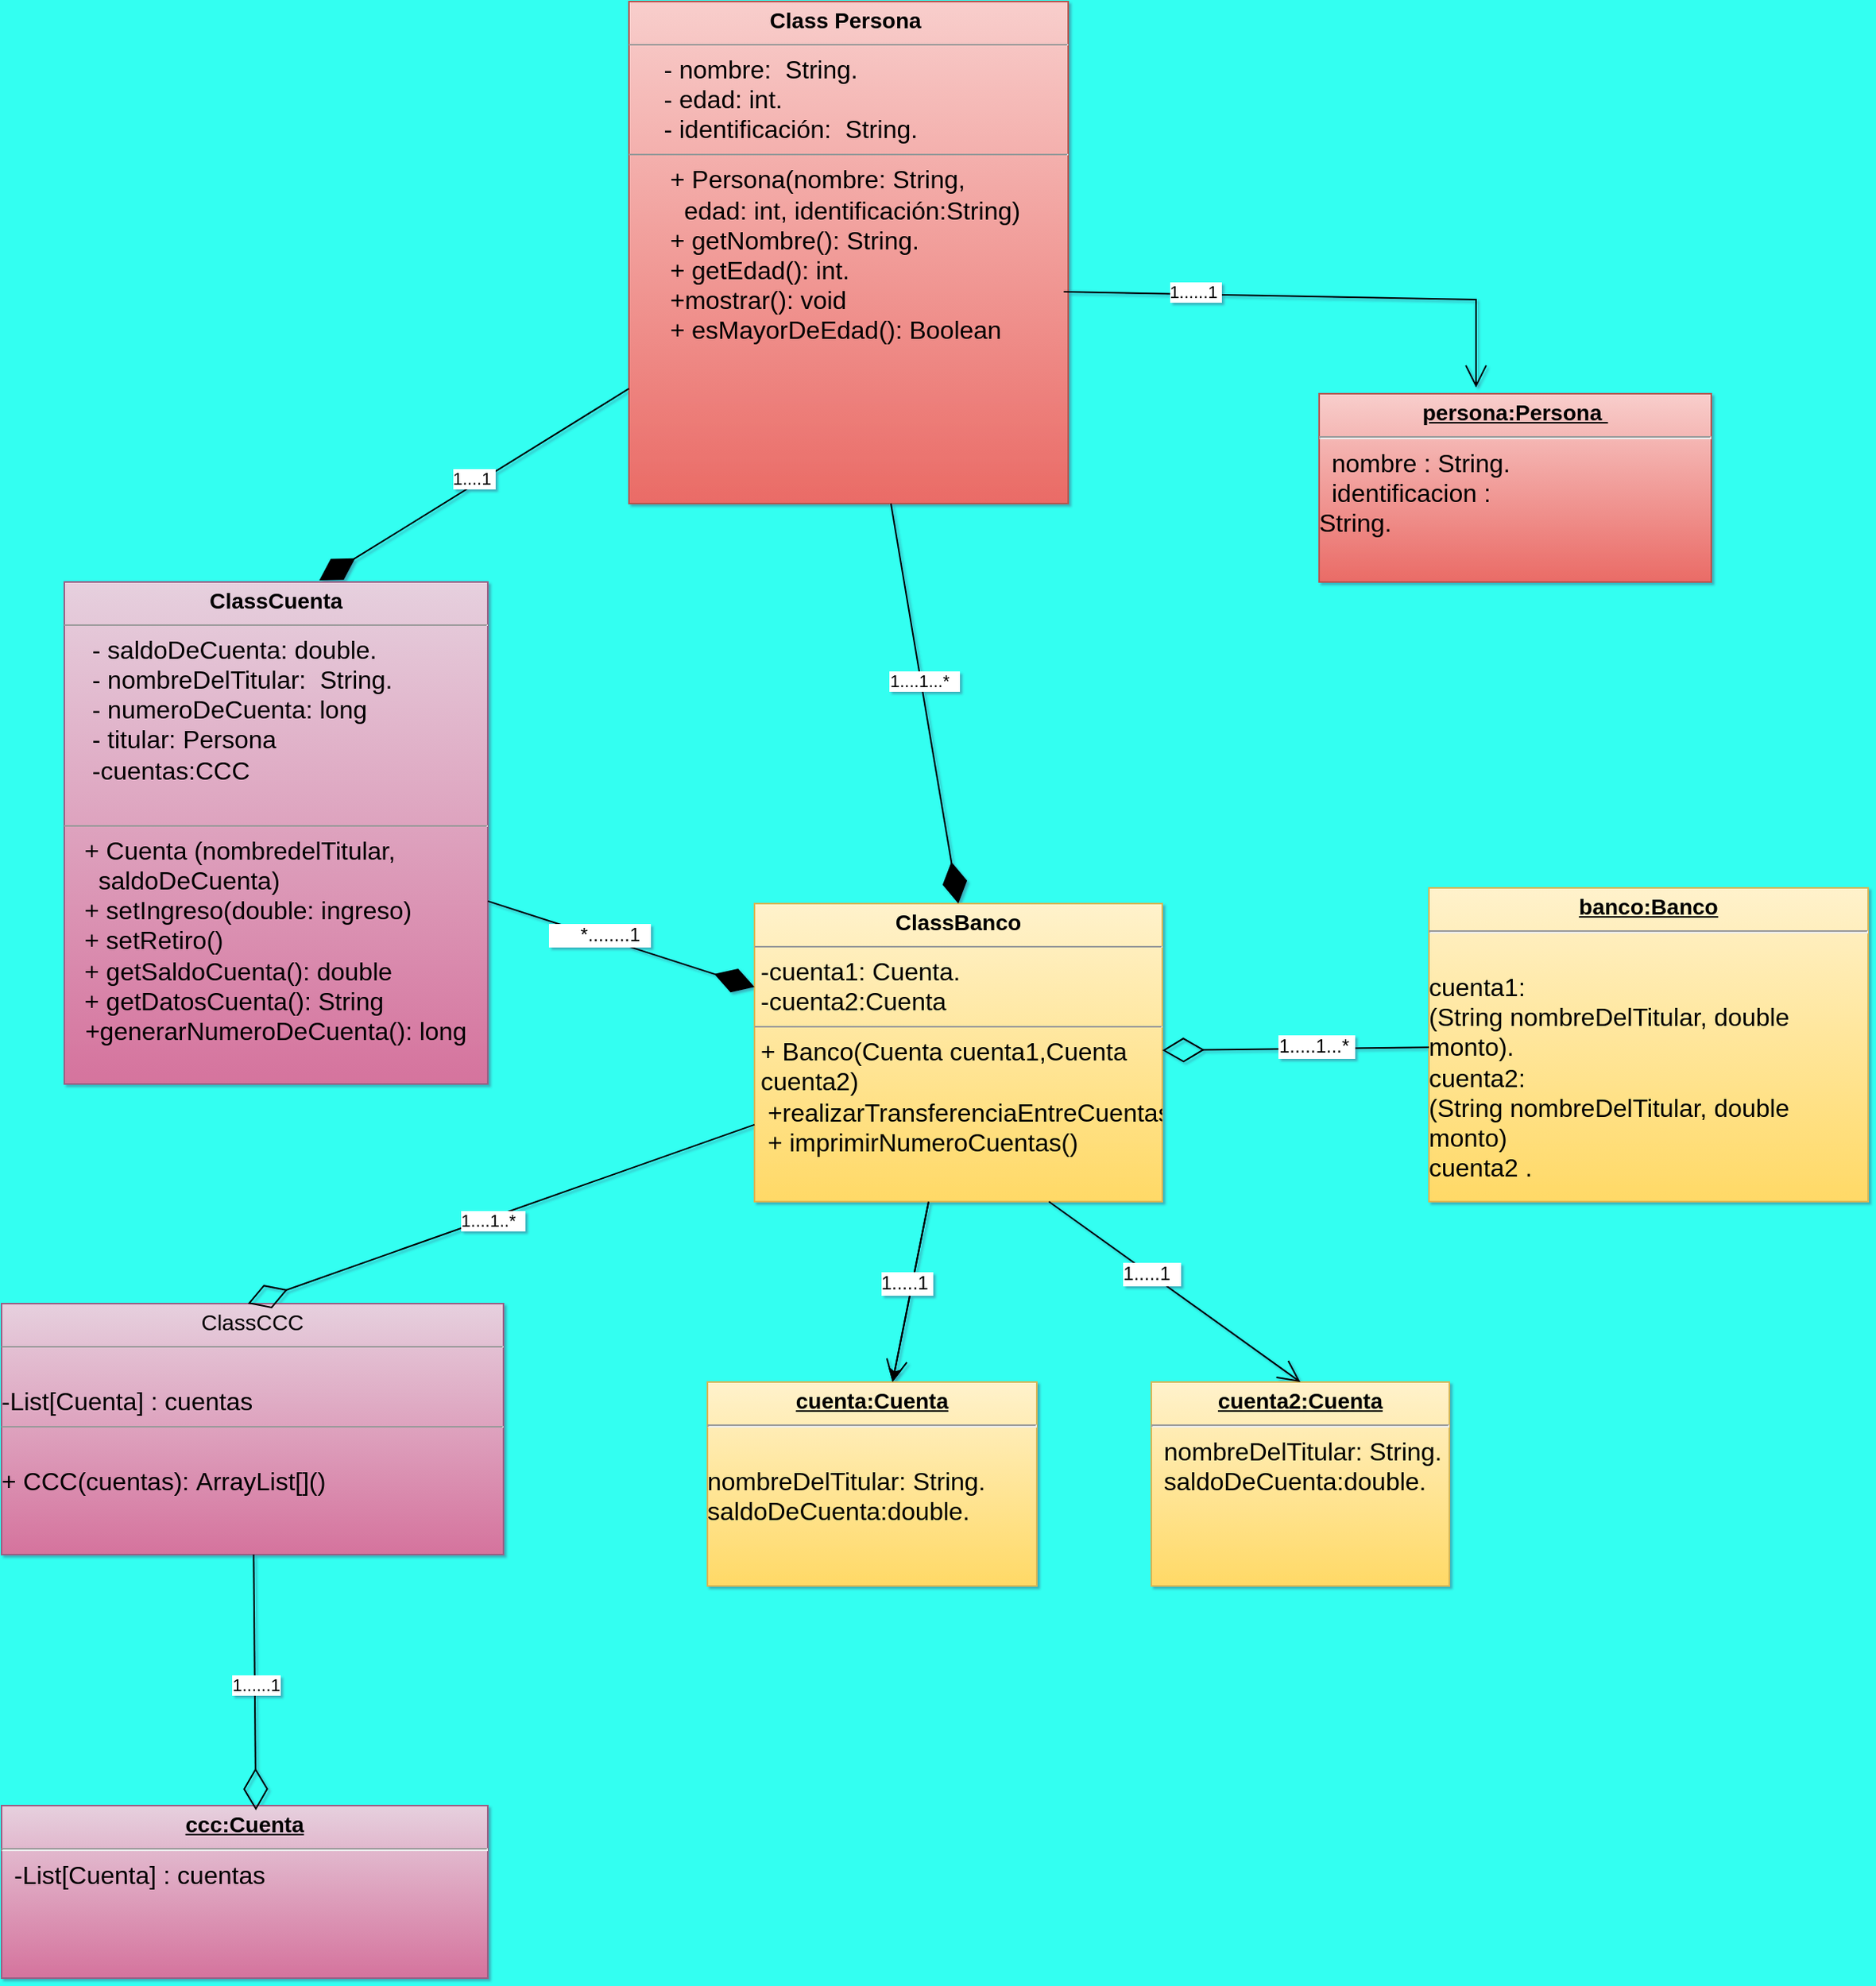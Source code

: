 <mxfile version="21.6.8" type="github">
  <diagram name="Página-1" id="ZipFY7_jd9I5HUY0kSOT">
    <mxGraphModel dx="2694" dy="3081" grid="1" gridSize="10" guides="1" tooltips="1" connect="1" arrows="1" fold="1" page="1" pageScale="1" pageWidth="827" pageHeight="1169" background="#33fff1" math="0" shadow="1">
      <root>
        <mxCell id="0" />
        <mxCell id="1" parent="0" />
        <mxCell id="sXatGcubONKIxM2o4ZcS-1" value="&lt;p style=&quot;margin:0px;margin-top:4px;text-align:center;&quot;&gt;&lt;b&gt;&lt;font style=&quot;font-size: 14px;&quot;&gt;Class Persona&amp;nbsp;&lt;/font&gt;&lt;/b&gt;&lt;/p&gt;&lt;hr size=&quot;1&quot;&gt;&lt;font size=&quot;3&quot;&gt;&amp;nbsp; &amp;nbsp; &amp;nbsp;- nombre&lt;span style=&quot;background-color: initial;&quot;&gt;:&amp;nbsp;&lt;/span&gt;&amp;nbsp;String.&lt;br&gt;&amp;nbsp; &amp;nbsp; &amp;nbsp;- edad: int.&lt;br&gt;&amp;nbsp; &amp;nbsp; &amp;nbsp;- identificación:&amp;nbsp;&amp;nbsp;String.&lt;br&gt;&lt;/font&gt;&lt;hr size=&quot;1&quot;&gt;&lt;p style=&quot;margin:0px;margin-left:4px;&quot;&gt;&lt;font size=&quot;3&quot;&gt;&amp;nbsp; &amp;nbsp; &amp;nbsp;+ Persona(nombre: String,&amp;nbsp; &amp;nbsp; &amp;nbsp; &amp;nbsp; &amp;nbsp; &amp;nbsp; &amp;nbsp; &amp;nbsp; &amp;nbsp; &amp;nbsp; &amp;nbsp;edad: int, identificación:String)&amp;nbsp;&lt;/font&gt;&lt;/p&gt;&lt;p style=&quot;margin:0px;margin-left:4px;&quot;&gt;&lt;font size=&quot;3&quot;&gt;&amp;nbsp; &amp;nbsp; &amp;nbsp;+ getNombre(): String.&lt;/font&gt;&lt;/p&gt;&lt;p style=&quot;margin:0px;margin-left:4px;&quot;&gt;&lt;font size=&quot;3&quot;&gt;&amp;nbsp; &amp;nbsp; &amp;nbsp;+ getEdad(): int.&amp;nbsp;&lt;/font&gt;&lt;/p&gt;&lt;p style=&quot;margin:0px;margin-left:4px;&quot;&gt;&lt;font size=&quot;3&quot;&gt;&amp;nbsp; &amp;nbsp; &amp;nbsp;+mostrar(): void&amp;nbsp;&lt;/font&gt;&lt;/p&gt;&lt;p style=&quot;margin:0px;margin-left:4px;&quot;&gt;&lt;font size=&quot;3&quot;&gt;&amp;nbsp; &amp;nbsp; &amp;nbsp;+ esMayorDeEdad(): Boolean&amp;nbsp;&lt;/font&gt;&lt;/p&gt;" style="verticalAlign=top;align=left;overflow=fill;fontSize=12;fontFamily=Helvetica;html=1;whiteSpace=wrap;fillColor=#f8cecc;gradientColor=#ea6b66;strokeColor=#b85450;" parent="1" vertex="1">
          <mxGeometry x="-110" y="-2110" width="280" height="320" as="geometry" />
        </mxCell>
        <mxCell id="sXatGcubONKIxM2o4ZcS-2" value="&lt;p style=&quot;margin:0px;margin-top:4px;text-align:center;&quot;&gt;&lt;b&gt;&lt;font style=&quot;font-size: 14px;&quot;&gt;Class&lt;span style=&quot;background-color: initial;&quot;&gt;Cuenta&lt;/span&gt;&lt;/font&gt;&lt;/b&gt;&lt;/p&gt;&lt;hr size=&quot;1&quot;&gt;&lt;font size=&quot;3&quot;&gt;&amp;nbsp; &amp;nbsp; - saldoDeCuenta:&amp;nbsp;double.&lt;br&gt;&amp;nbsp; &amp;nbsp; -&amp;nbsp;nombreDelTitular:&amp;nbsp; String.&lt;br&gt;&amp;nbsp; &amp;nbsp; -&amp;nbsp;numeroDeCuenta: long&lt;br&gt;&amp;nbsp; &amp;nbsp; - titular: Persona&lt;br&gt;&amp;nbsp; &amp;nbsp; -cuentas:CCC&lt;span style=&quot;background-color: initial;&quot;&gt;&lt;br&gt;&lt;/span&gt;&lt;br&gt;&lt;/font&gt;&lt;hr size=&quot;1&quot;&gt;&lt;p style=&quot;margin:0px;margin-left:4px;&quot;&gt;&lt;font size=&quot;3&quot;&gt;&amp;nbsp; + Cuenta (nombredelTitular,&amp;nbsp; &amp;nbsp; &amp;nbsp; &amp;nbsp; &amp;nbsp; &amp;nbsp; &amp;nbsp; &amp;nbsp; &amp;nbsp; saldoDeCuenta)&lt;/font&gt;&lt;/p&gt;&lt;p style=&quot;margin:0px;margin-left:4px;&quot;&gt;&lt;font size=&quot;3&quot;&gt;&amp;nbsp; + setIngreso(&lt;/font&gt;&lt;font style=&quot;background-color: initial;&quot; size=&quot;3&quot;&gt;double: ingreso&lt;/font&gt;&lt;font style=&quot;background-color: initial;&quot; size=&quot;3&quot;&gt;)&amp;nbsp; &amp;nbsp; &amp;nbsp; &amp;nbsp;&lt;/font&gt;&lt;/p&gt;&lt;p style=&quot;margin:0px;margin-left:4px;&quot;&gt;&lt;font size=&quot;3&quot;&gt;&amp;nbsp; + setRetiro()&amp;nbsp; &amp;nbsp; &amp;nbsp; &amp;nbsp;&amp;nbsp;&lt;/font&gt;&lt;/p&gt;&lt;p style=&quot;margin:0px;margin-left:4px;&quot;&gt;&lt;span style=&quot;background-color: initial;&quot;&gt;&lt;font size=&quot;3&quot;&gt;&amp;nbsp; + getSaldoCuenta(): double&amp;nbsp;&amp;nbsp;&lt;/font&gt;&lt;/span&gt;&lt;/p&gt;&lt;p style=&quot;margin:0px;margin-left:4px;&quot;&gt;&lt;span style=&quot;background-color: initial;&quot;&gt;&lt;font size=&quot;3&quot;&gt;&amp;nbsp; + getDatosCuenta(): String&amp;nbsp;&lt;/font&gt;&lt;/span&gt;&lt;/p&gt;&lt;font size=&quot;3&quot;&gt;&amp;nbsp; &amp;nbsp;+generarNumeroDeCuenta(): long&lt;/font&gt;" style="verticalAlign=top;align=left;overflow=fill;fontSize=12;fontFamily=Helvetica;html=1;whiteSpace=wrap;fillColor=#e6d0de;strokeColor=#996185;gradientColor=#d5739d;" parent="1" vertex="1">
          <mxGeometry x="-470" y="-1740" width="270" height="320" as="geometry" />
        </mxCell>
        <mxCell id="aI8nhUoXIS2r9gopvmky-82" value="" style="edgeStyle=none;rounded=0;orthogonalLoop=1;jettySize=auto;html=1;" parent="1" source="sXatGcubONKIxM2o4ZcS-3" target="sXatGcubONKIxM2o4ZcS-4" edge="1">
          <mxGeometry relative="1" as="geometry" />
        </mxCell>
        <mxCell id="sXatGcubONKIxM2o4ZcS-3" value="&lt;p style=&quot;margin:0px;margin-top:4px;text-align:center;&quot;&gt;&lt;b&gt;&lt;font style=&quot;font-size: 14px;&quot;&gt;ClassBanco&lt;/font&gt;&lt;/b&gt;&lt;/p&gt;&lt;hr size=&quot;1&quot;&gt;&lt;p style=&quot;margin:0px;margin-left:4px;&quot;&gt;&lt;font size=&quot;3&quot;&gt;-cuenta1:&amp;nbsp;Cuenta.&lt;/font&gt;&lt;/p&gt;&lt;p style=&quot;margin:0px;margin-left:4px;&quot;&gt;&lt;font size=&quot;3&quot;&gt;-cuenta2:Cuenta&lt;br&gt;&lt;/font&gt;&lt;/p&gt;&lt;hr size=&quot;1&quot;&gt;&lt;p style=&quot;margin:0px;margin-left:4px;&quot;&gt;&lt;font size=&quot;3&quot;&gt;+ Banco(Cuenta cuenta1,Cuenta cuenta2)&amp;nbsp; &amp;nbsp; &amp;nbsp;&lt;span style=&quot;background-color: initial;&quot;&gt;&amp;nbsp; &amp;nbsp; &amp;nbsp; &amp;nbsp; &amp;nbsp; &amp;nbsp; &amp;nbsp; &amp;nbsp;+realizarTransferenciaEntreCuentas(...)&amp;nbsp; &lt;/span&gt;&lt;span style=&quot;background-color: initial;&quot;&gt;&amp;nbsp;+ imprimirNumeroCuentas()&amp;nbsp;&lt;/span&gt;&lt;/font&gt;&lt;/p&gt;" style="verticalAlign=top;align=left;overflow=fill;fontSize=12;fontFamily=Helvetica;html=1;whiteSpace=wrap;fillColor=#fff2cc;strokeColor=#d6b656;gradientColor=#ffd966;" parent="1" vertex="1">
          <mxGeometry x="-30" y="-1535" width="260" height="190" as="geometry" />
        </mxCell>
        <mxCell id="sXatGcubONKIxM2o4ZcS-4" value="&lt;p style=&quot;margin:0px;margin-top:4px;text-align:center;text-decoration:underline;&quot;&gt;&lt;b&gt;&lt;font style=&quot;font-size: 14px;&quot;&gt;cuenta:Cuenta&lt;/font&gt;&lt;/b&gt;&lt;/p&gt;&lt;hr&gt;&lt;p style=&quot;margin:0px;margin-left:8px;&quot;&gt;&lt;font size=&quot;3&quot;&gt;&lt;br&gt;&lt;/font&gt;&lt;/p&gt;&lt;font size=&quot;3&quot;&gt;nombreDelTitular:&amp;nbsp;String.&lt;br&gt;saldoDeCuenta:double.&lt;/font&gt;" style="verticalAlign=top;align=left;overflow=fill;fontSize=12;fontFamily=Helvetica;html=1;whiteSpace=wrap;fillColor=#fff2cc;strokeColor=#d6b656;gradientColor=#ffd966;" parent="1" vertex="1">
          <mxGeometry x="-60" y="-1230" width="210" height="130" as="geometry" />
        </mxCell>
        <mxCell id="sXatGcubONKIxM2o4ZcS-5" value="&lt;p style=&quot;margin:0px;margin-top:4px;text-align:center;text-decoration:underline;&quot;&gt;&lt;b&gt;&lt;font style=&quot;font-size: 14px;&quot;&gt;persona:Persona&amp;nbsp;&lt;/font&gt;&lt;/b&gt;&lt;/p&gt;&lt;hr&gt;&lt;p style=&quot;margin:0px;margin-left:8px;&quot;&gt;&lt;font size=&quot;3&quot;&gt;nombre : String.&lt;br&gt;&lt;/font&gt;&lt;/p&gt;&lt;p style=&quot;margin:0px;margin-left:8px;&quot;&gt;&lt;span style=&quot;background-color: initial;&quot;&gt;&lt;font size=&quot;3&quot;&gt;identificacion :&lt;/font&gt;&lt;/span&gt;&lt;/p&gt;&lt;font size=&quot;3&quot;&gt;String.&lt;/font&gt;" style="verticalAlign=top;align=left;overflow=fill;fontSize=12;fontFamily=Helvetica;html=1;whiteSpace=wrap;fillColor=#f8cecc;gradientColor=#ea6b66;strokeColor=#b85450;" parent="1" vertex="1">
          <mxGeometry x="330" y="-1860" width="250" height="120" as="geometry" />
        </mxCell>
        <mxCell id="aI8nhUoXIS2r9gopvmky-1" value="&lt;p style=&quot;margin:0px;margin-top:4px;text-align:center;text-decoration:underline;&quot;&gt;&lt;b&gt;&lt;font style=&quot;font-size: 14px;&quot;&gt;ccc:Cuenta&lt;/font&gt;&lt;/b&gt;&lt;/p&gt;&lt;hr&gt;&lt;p style=&quot;margin:0px;margin-left:8px;&quot;&gt;&lt;font size=&quot;3&quot;&gt;-List[Cuenta] : cuentas&lt;/font&gt;&lt;br&gt;&lt;/p&gt;" style="verticalAlign=top;align=left;overflow=fill;fontSize=12;fontFamily=Helvetica;html=1;whiteSpace=wrap;fillColor=#e6d0de;gradientColor=#d5739d;strokeColor=#996185;" parent="1" vertex="1">
          <mxGeometry x="-510" y="-960" width="310" height="110" as="geometry" />
        </mxCell>
        <mxCell id="aI8nhUoXIS2r9gopvmky-3" value="&lt;p style=&quot;margin:0px;margin-top:4px;text-align:center;text-decoration:underline;&quot;&gt;&lt;b&gt;&lt;font style=&quot;font-size: 14px;&quot;&gt;cuenta2:Cuenta&lt;/font&gt;&lt;/b&gt;&lt;/p&gt;&lt;hr&gt;&lt;p style=&quot;margin:0px;margin-left:8px;&quot;&gt;&lt;font size=&quot;3&quot;&gt;nombreDelTitular:&amp;nbsp;String.&lt;br style=&quot;--tw-border-spacing-x: 0; --tw-border-spacing-y: 0; --tw-translate-x: 0; --tw-translate-y: 0; --tw-rotate: 0; --tw-skew-x: 0; --tw-skew-y: 0; --tw-scale-x: 1; --tw-scale-y: 1; --tw-pan-x: ; --tw-pan-y: ; --tw-pinch-zoom: ; --tw-scroll-snap-strictness: proximity; --tw-ordinal: ; --tw-slashed-zero: ; --tw-numeric-figure: ; --tw-numeric-spacing: ; --tw-numeric-fraction: ; --tw-ring-inset: ; --tw-ring-offset-width: 0px; --tw-ring-offset-color: #fff; --tw-ring-color: rgb(59 130 246 / .5); --tw-ring-offset-shadow: 0 0 #0000; --tw-ring-shadow: 0 0 #0000; --tw-shadow: 0 0 #0000; --tw-shadow-colored: 0 0 #0000; --tw-blur: ; --tw-brightness: ; --tw-contrast: ; --tw-grayscale: ; --tw-hue-rotate: ; --tw-invert: ; --tw-saturate: ; --tw-sepia: ; --tw-drop-shadow: ; --tw-backdrop-blur: ; --tw-backdrop-brightness: ; --tw-backdrop-contrast: ; --tw-backdrop-grayscale: ; --tw-backdrop-hue-rotate: ; --tw-backdrop-invert: ; --tw-backdrop-opacity: ; --tw-backdrop-saturate: ; --tw-backdrop-sepia: ; border-color: var(--border-color);&quot;&gt;saldoDeCuenta:double.&lt;/font&gt;&lt;br&gt;&lt;/p&gt;" style="verticalAlign=top;align=left;overflow=fill;fontSize=12;fontFamily=Helvetica;html=1;whiteSpace=wrap;fillColor=#fff2cc;strokeColor=#d6b656;gradientColor=#ffd966;" parent="1" vertex="1">
          <mxGeometry x="223" y="-1230" width="190" height="130" as="geometry" />
        </mxCell>
        <mxCell id="aI8nhUoXIS2r9gopvmky-13" value="&lt;p style=&quot;margin:0px;margin-top:4px;text-align:center;&quot;&gt;&lt;font style=&quot;font-size: 14px;&quot;&gt;ClassCCC&lt;br&gt;&lt;/font&gt;&lt;/p&gt;&lt;hr size=&quot;1&quot;&gt;&lt;p style=&quot;margin:0px;margin-left:4px;&quot;&gt;&lt;font size=&quot;3&quot;&gt;&lt;br&gt;&lt;/font&gt;&lt;/p&gt;&lt;font size=&quot;3&quot;&gt;-List[Cuenta] : cuentas&lt;/font&gt;&lt;hr size=&quot;1&quot;&gt;&lt;p style=&quot;margin:0px;margin-left:4px;&quot;&gt;&lt;font size=&quot;3&quot;&gt;&amp;nbsp; &amp;nbsp;&amp;nbsp;&lt;/font&gt;&lt;/p&gt;&lt;font size=&quot;3&quot;&gt;+ CCC(cuentas):&amp;nbsp;ArrayList[]()&lt;/font&gt;" style="verticalAlign=top;align=left;overflow=fill;fontSize=12;fontFamily=Helvetica;html=1;whiteSpace=wrap;fillColor=#e6d0de;gradientColor=#d5739d;strokeColor=#996185;" parent="1" vertex="1">
          <mxGeometry x="-510" y="-1280" width="320" height="160" as="geometry" />
        </mxCell>
        <mxCell id="aI8nhUoXIS2r9gopvmky-44" value="" style="endArrow=open;endFill=1;endSize=12;html=1;rounded=0;entryX=0.4;entryY=-0.033;entryDx=0;entryDy=0;entryPerimeter=0;exitX=0.99;exitY=0.578;exitDx=0;exitDy=0;exitPerimeter=0;" parent="1" source="sXatGcubONKIxM2o4ZcS-1" target="sXatGcubONKIxM2o4ZcS-5" edge="1">
          <mxGeometry width="160" relative="1" as="geometry">
            <mxPoint x="574" y="-1520" as="sourcePoint" />
            <mxPoint x="682" y="-1430" as="targetPoint" />
            <Array as="points">
              <mxPoint x="430" y="-1920" />
            </Array>
          </mxGeometry>
        </mxCell>
        <mxCell id="aI8nhUoXIS2r9gopvmky-70" value="-t" style="edgeLabel;html=1;align=center;verticalAlign=middle;resizable=0;points=[];" parent="aI8nhUoXIS2r9gopvmky-44" vertex="1" connectable="0">
          <mxGeometry x="-0.474" y="2" relative="1" as="geometry">
            <mxPoint as="offset" />
          </mxGeometry>
        </mxCell>
        <mxCell id="aI8nhUoXIS2r9gopvmky-71" value="1......1&amp;nbsp;" style="edgeLabel;html=1;align=center;verticalAlign=middle;resizable=0;points=[];" parent="aI8nhUoXIS2r9gopvmky-44" vertex="1" connectable="0">
          <mxGeometry x="-0.474" y="2" relative="1" as="geometry">
            <mxPoint as="offset" />
          </mxGeometry>
        </mxCell>
        <mxCell id="aI8nhUoXIS2r9gopvmky-54" style="edgeStyle=none;rounded=0;orthogonalLoop=1;jettySize=auto;html=1;exitX=0.75;exitY=1;exitDx=0;exitDy=0;" parent="1" source="aI8nhUoXIS2r9gopvmky-13" target="aI8nhUoXIS2r9gopvmky-13" edge="1">
          <mxGeometry relative="1" as="geometry" />
        </mxCell>
        <mxCell id="aI8nhUoXIS2r9gopvmky-80" value="" style="endArrow=open;endFill=1;endSize=12;html=1;rounded=0;" parent="1" source="sXatGcubONKIxM2o4ZcS-3" target="sXatGcubONKIxM2o4ZcS-4" edge="1">
          <mxGeometry width="160" relative="1" as="geometry">
            <mxPoint x="290" y="-1190" as="sourcePoint" />
            <mxPoint x="450" y="-1190" as="targetPoint" />
          </mxGeometry>
        </mxCell>
        <mxCell id="Ldl37hqpO8NeoR8k0iIn-35" value="1.....1&amp;nbsp;" style="edgeLabel;html=1;align=center;verticalAlign=middle;resizable=0;points=[];fontSize=12;fontFamily=Helvetica;fontColor=default;" parent="aI8nhUoXIS2r9gopvmky-80" vertex="1" connectable="0">
          <mxGeometry x="-0.06" y="-4" relative="1" as="geometry">
            <mxPoint y="-1" as="offset" />
          </mxGeometry>
        </mxCell>
        <mxCell id="aI8nhUoXIS2r9gopvmky-81" value="" style="endArrow=open;endFill=1;endSize=12;html=1;rounded=0;exitX=0.722;exitY=1;exitDx=0;exitDy=0;exitPerimeter=0;entryX=0.5;entryY=0;entryDx=0;entryDy=0;" parent="1" source="sXatGcubONKIxM2o4ZcS-3" target="aI8nhUoXIS2r9gopvmky-3" edge="1">
          <mxGeometry width="160" relative="1" as="geometry">
            <mxPoint x="510" y="-1240.5" as="sourcePoint" />
            <mxPoint x="570" y="-1190" as="targetPoint" />
          </mxGeometry>
        </mxCell>
        <mxCell id="Ldl37hqpO8NeoR8k0iIn-36" value="1.....1&amp;nbsp;&amp;nbsp;" style="edgeLabel;html=1;align=center;verticalAlign=middle;resizable=0;points=[];fontSize=12;fontFamily=Helvetica;fontColor=default;" parent="aI8nhUoXIS2r9gopvmky-81" vertex="1" connectable="0">
          <mxGeometry x="-0.193" y="1" relative="1" as="geometry">
            <mxPoint as="offset" />
          </mxGeometry>
        </mxCell>
        <mxCell id="aI8nhUoXIS2r9gopvmky-83" value="&lt;p style=&quot;margin:0px;margin-top:4px;text-align:center;text-decoration:underline;&quot;&gt;&lt;b&gt;&lt;font style=&quot;font-size: 14px;&quot;&gt;banco:Banco&lt;/font&gt;&lt;/b&gt;&lt;/p&gt;&lt;hr&gt;&lt;font size=&quot;3&quot;&gt;&lt;br&gt;cuenta1:(String&amp;nbsp;&lt;span style=&quot;background-color: initial;&quot;&gt;nombreDelTitular,&amp;nbsp;&lt;/span&gt;double monto).&lt;br&gt;cuenta2:(String&amp;nbsp;nombreDelTitular,&amp;nbsp;double monto)&lt;br style=&quot;--tw-border-spacing-x: 0; --tw-border-spacing-y: 0; --tw-translate-x: 0; --tw-translate-y: 0; --tw-rotate: 0; --tw-skew-x: 0; --tw-skew-y: 0; --tw-scale-x: 1; --tw-scale-y: 1; --tw-pan-x: ; --tw-pan-y: ; --tw-pinch-zoom: ; --tw-scroll-snap-strictness: proximity; --tw-ordinal: ; --tw-slashed-zero: ; --tw-numeric-figure: ; --tw-numeric-spacing: ; --tw-numeric-fraction: ; --tw-ring-inset: ; --tw-ring-offset-width: 0px; --tw-ring-offset-color: #fff; --tw-ring-color: rgb(59 130 246 / .5); --tw-ring-offset-shadow: 0 0 #0000; --tw-ring-shadow: 0 0 #0000; --tw-shadow: 0 0 #0000; --tw-shadow-colored: 0 0 #0000; --tw-blur: ; --tw-brightness: ; --tw-contrast: ; --tw-grayscale: ; --tw-hue-rotate: ; --tw-invert: ; --tw-saturate: ; --tw-sepia: ; --tw-drop-shadow: ; --tw-backdrop-blur: ; --tw-backdrop-brightness: ; --tw-backdrop-contrast: ; --tw-backdrop-grayscale: ; --tw-backdrop-hue-rotate: ; --tw-backdrop-invert: ; --tw-backdrop-opacity: ; --tw-backdrop-saturate: ; --tw-backdrop-sepia: ; border-color: var(--border-color);&quot;&gt;cuenta2&lt;span style=&quot;--tw-border-spacing-x: 0; --tw-border-spacing-y: 0; --tw-translate-x: 0; --tw-translate-y: 0; --tw-rotate: 0; --tw-skew-x: 0; --tw-skew-y: 0; --tw-scale-x: 1; --tw-scale-y: 1; --tw-pan-x: ; --tw-pan-y: ; --tw-pinch-zoom: ; --tw-scroll-snap-strictness: proximity; --tw-ordinal: ; --tw-slashed-zero: ; --tw-numeric-figure: ; --tw-numeric-spacing: ; --tw-numeric-fraction: ; --tw-ring-inset: ; --tw-ring-offset-width: 0px; --tw-ring-offset-color: #fff; --tw-ring-color: rgb(59 130 246 / .5); --tw-ring-offset-shadow: 0 0 #0000; --tw-ring-shadow: 0 0 #0000; --tw-shadow: 0 0 #0000; --tw-shadow-colored: 0 0 #0000; --tw-blur: ; --tw-brightness: ; --tw-contrast: ; --tw-grayscale: ; --tw-hue-rotate: ; --tw-invert: ; --tw-saturate: ; --tw-sepia: ; --tw-drop-shadow: ; --tw-backdrop-blur: ; --tw-backdrop-brightness: ; --tw-backdrop-contrast: ; --tw-backdrop-grayscale: ; --tw-backdrop-hue-rotate: ; --tw-backdrop-invert: ; --tw-backdrop-opacity: ; --tw-backdrop-saturate: ; --tw-backdrop-sepia: ; border-color: var(--border-color); background-color: initial;&quot;&gt;&amp;nbsp;.&lt;/span&gt;&lt;br&gt;&lt;/font&gt;&lt;p style=&quot;margin:0px;margin-left:8px;&quot;&gt;&lt;br&gt;&lt;/p&gt;" style="verticalAlign=top;align=left;overflow=fill;fontSize=12;fontFamily=Helvetica;html=1;whiteSpace=wrap;fillColor=#fff2cc;strokeColor=#d6b656;gradientColor=#ffd966;" parent="1" vertex="1">
          <mxGeometry x="400" y="-1545" width="280" height="200" as="geometry" />
        </mxCell>
        <mxCell id="Ldl37hqpO8NeoR8k0iIn-2" value="" style="endArrow=diamondThin;endFill=0;endSize=24;html=1;rounded=0;" parent="1" source="aI8nhUoXIS2r9gopvmky-83" target="sXatGcubONKIxM2o4ZcS-3" edge="1">
          <mxGeometry width="160" relative="1" as="geometry">
            <mxPoint x="473.2" y="-1580" as="sourcePoint" />
            <mxPoint x="470" y="-1302.24" as="targetPoint" />
          </mxGeometry>
        </mxCell>
        <mxCell id="Ldl37hqpO8NeoR8k0iIn-31" value="1.....1...*&amp;nbsp;" style="edgeLabel;html=1;align=center;verticalAlign=middle;resizable=0;points=[];fontSize=12;fontFamily=Helvetica;fontColor=default;" parent="Ldl37hqpO8NeoR8k0iIn-2" vertex="1" connectable="0">
          <mxGeometry x="-0.148" y="-2" relative="1" as="geometry">
            <mxPoint as="offset" />
          </mxGeometry>
        </mxCell>
        <mxCell id="Ldl37hqpO8NeoR8k0iIn-13" value="" style="endArrow=diamondThin;endFill=1;endSize=24;html=1;rounded=0;fontFamily=Helvetica;fontSize=12;fontColor=default;" parent="1" source="sXatGcubONKIxM2o4ZcS-2" target="sXatGcubONKIxM2o4ZcS-3" edge="1">
          <mxGeometry width="160" relative="1" as="geometry">
            <mxPoint x="-170" y="-1690.001" as="sourcePoint" />
            <mxPoint x="230" y="-1450" as="targetPoint" />
          </mxGeometry>
        </mxCell>
        <mxCell id="Ldl37hqpO8NeoR8k0iIn-15" value="&amp;nbsp; &amp;nbsp; &amp;nbsp; *........1&amp;nbsp;&amp;nbsp;" style="edgeLabel;html=1;align=center;verticalAlign=middle;resizable=0;points=[];fontSize=12;fontFamily=Helvetica;fontColor=default;" parent="Ldl37hqpO8NeoR8k0iIn-13" vertex="1" connectable="0">
          <mxGeometry x="-0.215" relative="1" as="geometry">
            <mxPoint x="4" as="offset" />
          </mxGeometry>
        </mxCell>
        <mxCell id="ElzXmqY78TK_d_vYrB6d-1" value="" style="endArrow=diamondThin;endFill=0;endSize=24;html=1;rounded=0;entryX=0.523;entryY=0.027;entryDx=0;entryDy=0;entryPerimeter=0;" edge="1" parent="1" source="aI8nhUoXIS2r9gopvmky-13" target="aI8nhUoXIS2r9gopvmky-1">
          <mxGeometry width="160" relative="1" as="geometry">
            <mxPoint x="-220" y="-1030" as="sourcePoint" />
            <mxPoint x="-60" y="-1030" as="targetPoint" />
          </mxGeometry>
        </mxCell>
        <mxCell id="ElzXmqY78TK_d_vYrB6d-2" value="1......1" style="edgeLabel;html=1;align=center;verticalAlign=middle;resizable=0;points=[];" vertex="1" connectable="0" parent="ElzXmqY78TK_d_vYrB6d-1">
          <mxGeometry x="0.018" relative="1" as="geometry">
            <mxPoint as="offset" />
          </mxGeometry>
        </mxCell>
        <mxCell id="ElzXmqY78TK_d_vYrB6d-8" value="" style="endArrow=diamondThin;endFill=0;endSize=24;html=1;rounded=0;" edge="1" parent="1" source="sXatGcubONKIxM2o4ZcS-3">
          <mxGeometry width="160" relative="1" as="geometry">
            <mxPoint x="-360" y="-1430" as="sourcePoint" />
            <mxPoint x="-353" y="-1280" as="targetPoint" />
          </mxGeometry>
        </mxCell>
        <mxCell id="ElzXmqY78TK_d_vYrB6d-16" value="1....1..*&amp;nbsp;&amp;nbsp;" style="edgeLabel;html=1;align=center;verticalAlign=middle;resizable=0;points=[];" vertex="1" connectable="0" parent="ElzXmqY78TK_d_vYrB6d-8">
          <mxGeometry x="0.041" y="2" relative="1" as="geometry">
            <mxPoint as="offset" />
          </mxGeometry>
        </mxCell>
        <mxCell id="ElzXmqY78TK_d_vYrB6d-9" value="" style="endArrow=diamondThin;endFill=1;endSize=24;html=1;rounded=0;entryX=0.602;entryY=-0.003;entryDx=0;entryDy=0;entryPerimeter=0;" edge="1" parent="1" source="sXatGcubONKIxM2o4ZcS-1" target="sXatGcubONKIxM2o4ZcS-2">
          <mxGeometry width="160" relative="1" as="geometry">
            <mxPoint x="-370" y="-1810" as="sourcePoint" />
            <mxPoint x="-210" y="-1810" as="targetPoint" />
          </mxGeometry>
        </mxCell>
        <mxCell id="ElzXmqY78TK_d_vYrB6d-11" value="1....1&amp;nbsp;" style="edgeLabel;html=1;align=center;verticalAlign=middle;resizable=0;points=[];" vertex="1" connectable="0" parent="ElzXmqY78TK_d_vYrB6d-9">
          <mxGeometry x="-0.016" y="-3" relative="1" as="geometry">
            <mxPoint y="-1" as="offset" />
          </mxGeometry>
        </mxCell>
        <mxCell id="ElzXmqY78TK_d_vYrB6d-12" value="" style="endArrow=diamondThin;endFill=1;endSize=24;html=1;rounded=0;entryX=0.5;entryY=0;entryDx=0;entryDy=0;" edge="1" parent="1" source="sXatGcubONKIxM2o4ZcS-1" target="sXatGcubONKIxM2o4ZcS-3">
          <mxGeometry width="160" relative="1" as="geometry">
            <mxPoint x="50" y="-1750" as="sourcePoint" />
            <mxPoint x="210" y="-1750" as="targetPoint" />
          </mxGeometry>
        </mxCell>
        <mxCell id="ElzXmqY78TK_d_vYrB6d-13" value="1....1...*&amp;nbsp;&amp;nbsp;" style="edgeLabel;html=1;align=center;verticalAlign=middle;resizable=0;points=[];" vertex="1" connectable="0" parent="ElzXmqY78TK_d_vYrB6d-12">
          <mxGeometry x="-0.104" y="1" relative="1" as="geometry">
            <mxPoint y="-1" as="offset" />
          </mxGeometry>
        </mxCell>
      </root>
    </mxGraphModel>
  </diagram>
</mxfile>
